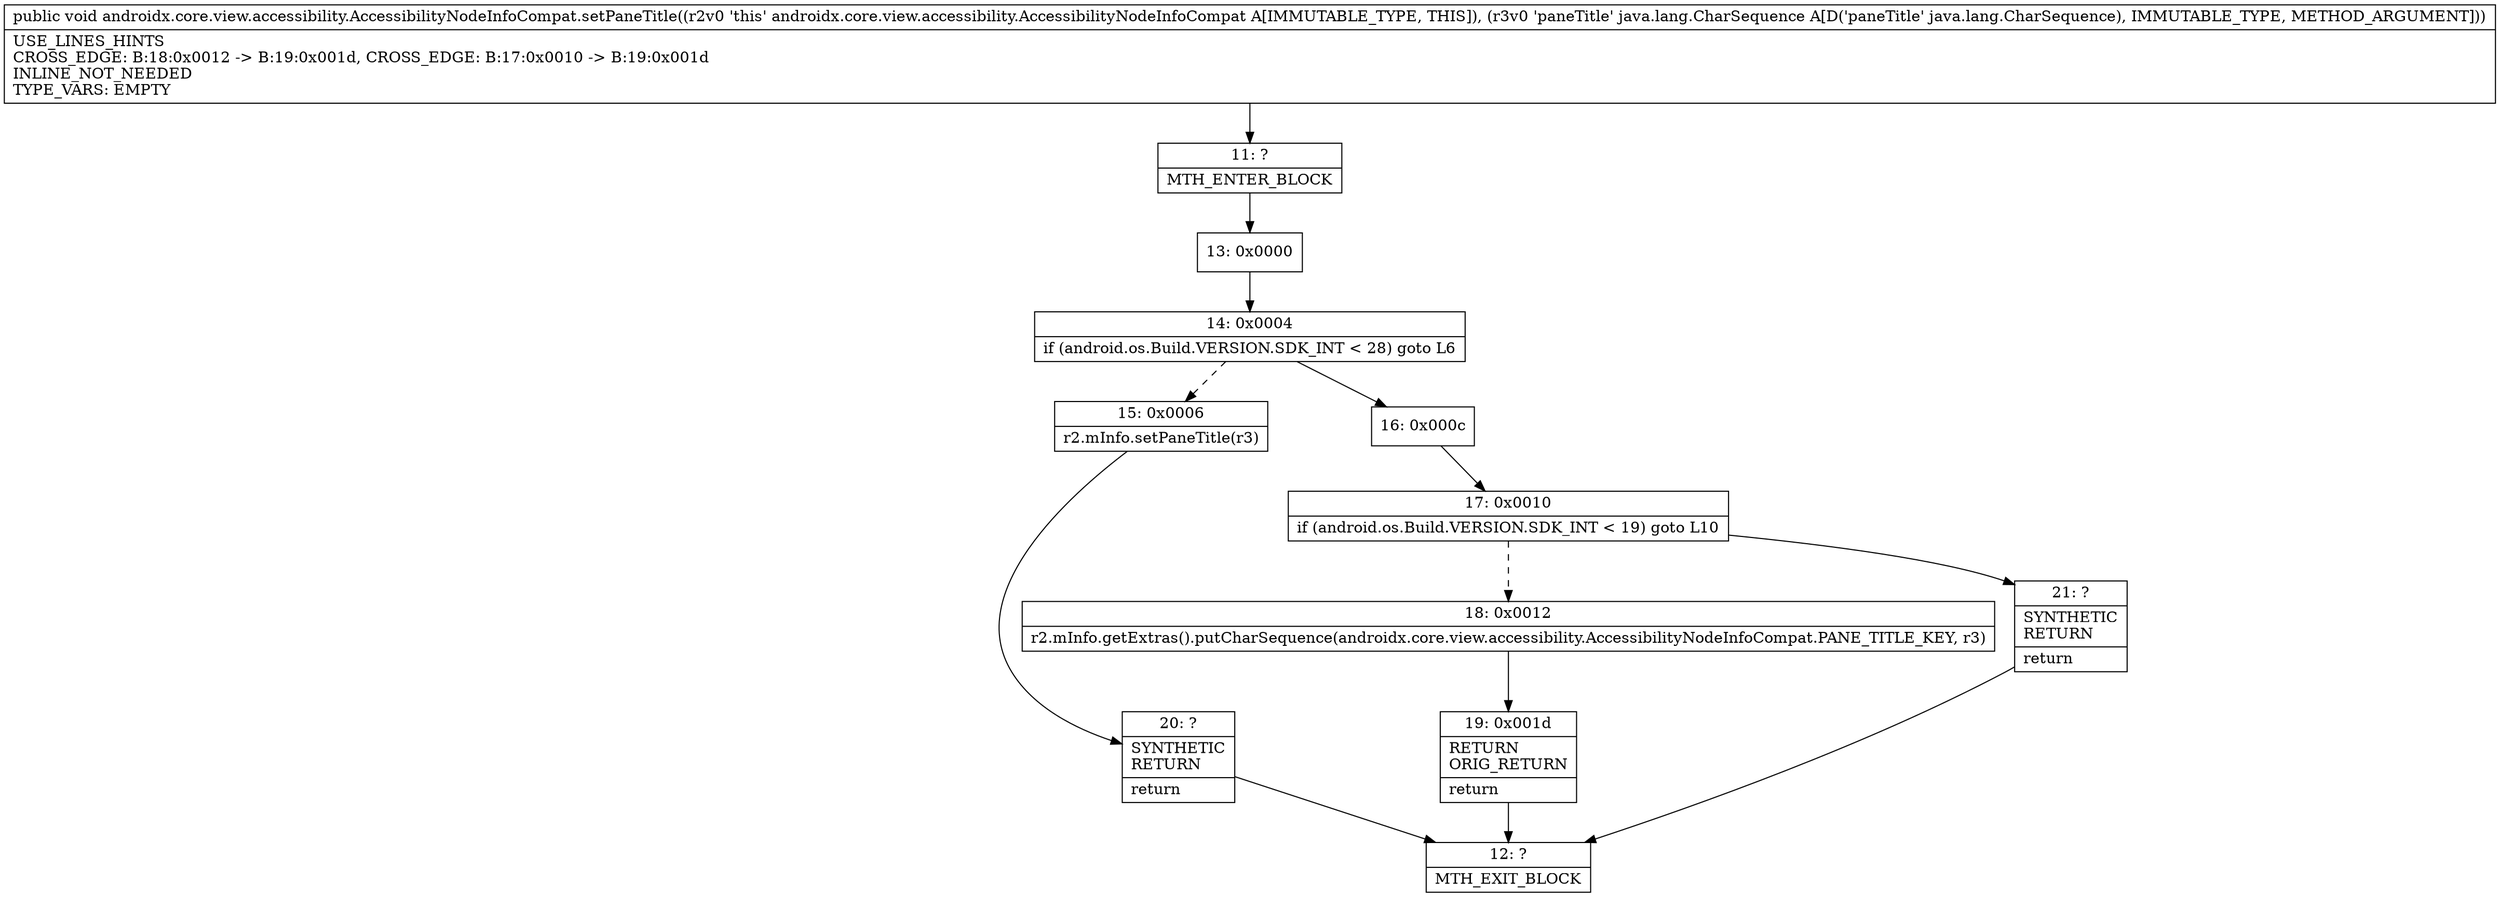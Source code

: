 digraph "CFG forandroidx.core.view.accessibility.AccessibilityNodeInfoCompat.setPaneTitle(Ljava\/lang\/CharSequence;)V" {
Node_11 [shape=record,label="{11\:\ ?|MTH_ENTER_BLOCK\l}"];
Node_13 [shape=record,label="{13\:\ 0x0000}"];
Node_14 [shape=record,label="{14\:\ 0x0004|if (android.os.Build.VERSION.SDK_INT \< 28) goto L6\l}"];
Node_15 [shape=record,label="{15\:\ 0x0006|r2.mInfo.setPaneTitle(r3)\l}"];
Node_20 [shape=record,label="{20\:\ ?|SYNTHETIC\lRETURN\l|return\l}"];
Node_12 [shape=record,label="{12\:\ ?|MTH_EXIT_BLOCK\l}"];
Node_16 [shape=record,label="{16\:\ 0x000c}"];
Node_17 [shape=record,label="{17\:\ 0x0010|if (android.os.Build.VERSION.SDK_INT \< 19) goto L10\l}"];
Node_18 [shape=record,label="{18\:\ 0x0012|r2.mInfo.getExtras().putCharSequence(androidx.core.view.accessibility.AccessibilityNodeInfoCompat.PANE_TITLE_KEY, r3)\l}"];
Node_19 [shape=record,label="{19\:\ 0x001d|RETURN\lORIG_RETURN\l|return\l}"];
Node_21 [shape=record,label="{21\:\ ?|SYNTHETIC\lRETURN\l|return\l}"];
MethodNode[shape=record,label="{public void androidx.core.view.accessibility.AccessibilityNodeInfoCompat.setPaneTitle((r2v0 'this' androidx.core.view.accessibility.AccessibilityNodeInfoCompat A[IMMUTABLE_TYPE, THIS]), (r3v0 'paneTitle' java.lang.CharSequence A[D('paneTitle' java.lang.CharSequence), IMMUTABLE_TYPE, METHOD_ARGUMENT]))  | USE_LINES_HINTS\lCROSS_EDGE: B:18:0x0012 \-\> B:19:0x001d, CROSS_EDGE: B:17:0x0010 \-\> B:19:0x001d\lINLINE_NOT_NEEDED\lTYPE_VARS: EMPTY\l}"];
MethodNode -> Node_11;Node_11 -> Node_13;
Node_13 -> Node_14;
Node_14 -> Node_15[style=dashed];
Node_14 -> Node_16;
Node_15 -> Node_20;
Node_20 -> Node_12;
Node_16 -> Node_17;
Node_17 -> Node_18[style=dashed];
Node_17 -> Node_21;
Node_18 -> Node_19;
Node_19 -> Node_12;
Node_21 -> Node_12;
}

